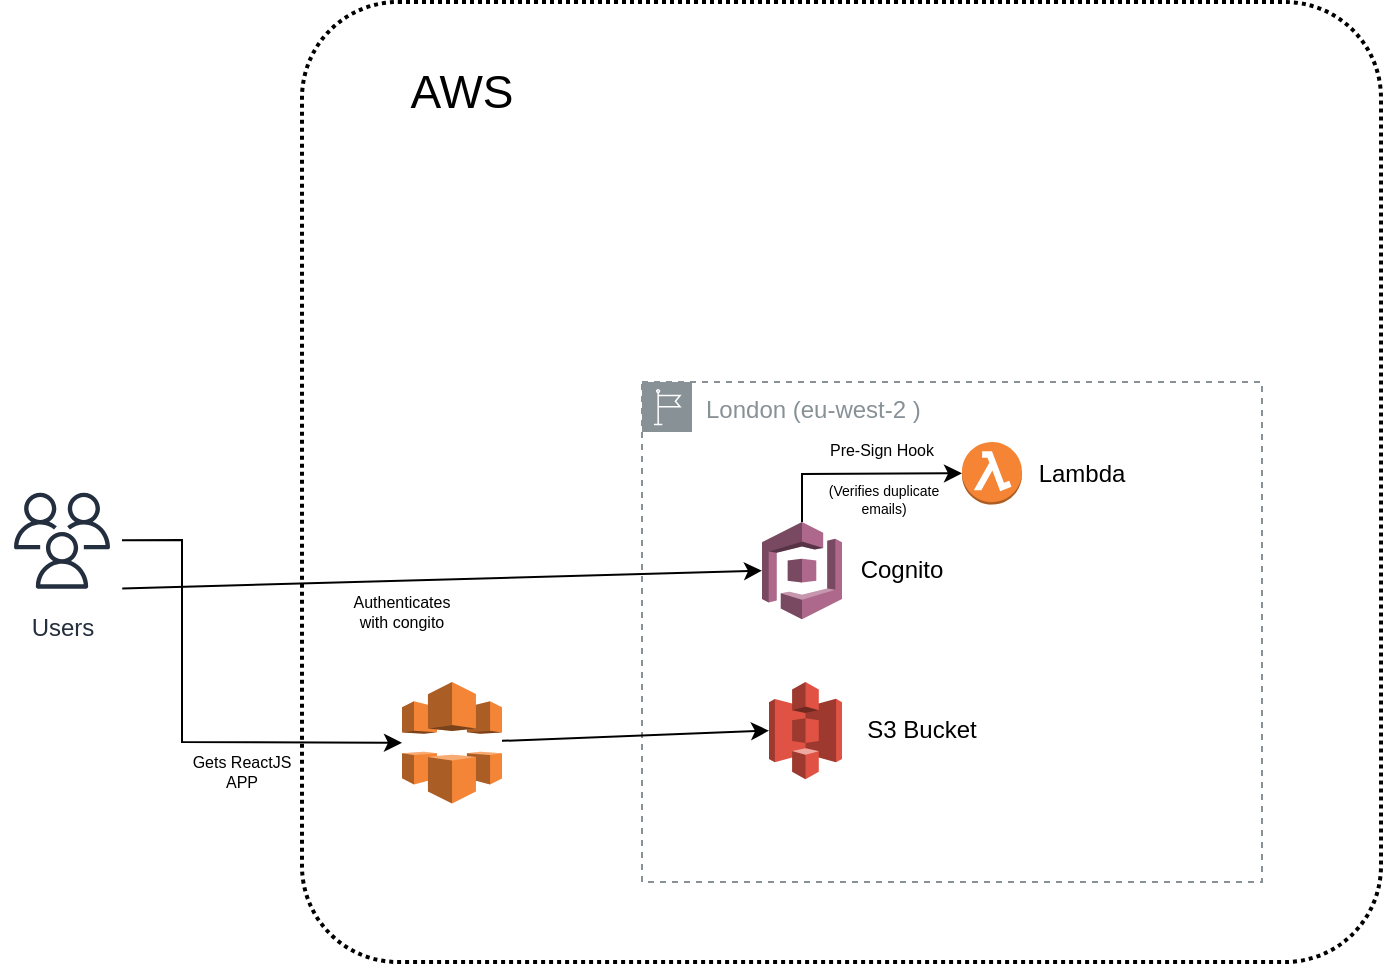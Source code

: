 <mxfile version="25.0.1">
  <diagram name="Page-1" id="hcYCtN8_S_0xtcqqv5wd">
    <mxGraphModel dx="1839" dy="579" grid="1" gridSize="10" guides="1" tooltips="1" connect="1" arrows="1" fold="1" page="1" pageScale="1" pageWidth="850" pageHeight="1100" math="0" shadow="0">
      <root>
        <mxCell id="0" />
        <mxCell id="1" parent="0" />
        <mxCell id="fTIwRrZ7sQjGESP2cGGb-5" value="London (eu-west-2&amp;nbsp;)" style="sketch=0;outlineConnect=0;gradientColor=none;html=1;whiteSpace=wrap;fontSize=12;fontStyle=0;shape=mxgraph.aws4.group;grIcon=mxgraph.aws4.group_region;strokeColor=#879196;fillColor=none;verticalAlign=top;align=left;spacingLeft=30;fontColor=#879196;dashed=1;" parent="1" vertex="1">
          <mxGeometry x="270" y="320" width="310" height="250" as="geometry" />
        </mxCell>
        <mxCell id="fTIwRrZ7sQjGESP2cGGb-4" value="" style="rounded=1;arcSize=10;dashed=1;fillColor=none;gradientColor=none;dashPattern=1 1;strokeWidth=2;" parent="1" vertex="1">
          <mxGeometry x="100" y="130" width="539.5" height="480" as="geometry" />
        </mxCell>
        <mxCell id="fTIwRrZ7sQjGESP2cGGb-1" value="" style="outlineConnect=0;dashed=0;verticalLabelPosition=bottom;verticalAlign=top;align=center;html=1;shape=mxgraph.aws3.cognito;fillColor=#AD688B;gradientColor=none;" parent="1" vertex="1">
          <mxGeometry x="330" y="390" width="40" height="48.63" as="geometry" />
        </mxCell>
        <mxCell id="fTIwRrZ7sQjGESP2cGGb-2" value="" style="outlineConnect=0;dashed=0;verticalLabelPosition=bottom;verticalAlign=top;align=center;html=1;shape=mxgraph.aws3.cloudfront;fillColor=#F58536;gradientColor=none;" parent="1" vertex="1">
          <mxGeometry x="150" y="470" width="50" height="60.79" as="geometry" />
        </mxCell>
        <mxCell id="fTIwRrZ7sQjGESP2cGGb-3" value="" style="outlineConnect=0;dashed=0;verticalLabelPosition=bottom;verticalAlign=top;align=center;html=1;shape=mxgraph.aws3.s3;fillColor=#E05243;gradientColor=none;" parent="1" vertex="1">
          <mxGeometry x="333.5" y="470" width="36.5" height="48.63" as="geometry" />
        </mxCell>
        <mxCell id="fTIwRrZ7sQjGESP2cGGb-6" value="AWS" style="text;html=1;align=center;verticalAlign=middle;whiteSpace=wrap;rounded=0;fontSize=23;" parent="1" vertex="1">
          <mxGeometry x="150" y="160" width="60" height="30" as="geometry" />
        </mxCell>
        <mxCell id="fTIwRrZ7sQjGESP2cGGb-7" value="Cognito" style="text;html=1;align=center;verticalAlign=middle;whiteSpace=wrap;rounded=0;" parent="1" vertex="1">
          <mxGeometry x="370" y="399.32" width="60" height="30" as="geometry" />
        </mxCell>
        <mxCell id="fTIwRrZ7sQjGESP2cGGb-8" value="S3 Bucket" style="text;html=1;align=center;verticalAlign=middle;whiteSpace=wrap;rounded=0;" parent="1" vertex="1">
          <mxGeometry x="380" y="479.32" width="60" height="30" as="geometry" />
        </mxCell>
        <mxCell id="fTIwRrZ7sQjGESP2cGGb-9" value="Users" style="sketch=0;outlineConnect=0;fontColor=#232F3E;gradientColor=none;strokeColor=#232F3E;fillColor=#ffffff;dashed=0;verticalLabelPosition=bottom;verticalAlign=top;align=center;html=1;fontSize=12;fontStyle=0;aspect=fixed;shape=mxgraph.aws4.resourceIcon;resIcon=mxgraph.aws4.users;" parent="1" vertex="1">
          <mxGeometry x="-50" y="369.32" width="60" height="60" as="geometry" />
        </mxCell>
        <mxCell id="fTIwRrZ7sQjGESP2cGGb-17" value="" style="endArrow=classic;html=1;rounded=0;entryX=0;entryY=0.5;entryDx=0;entryDy=0;entryPerimeter=0;" parent="1" source="fTIwRrZ7sQjGESP2cGGb-9" target="fTIwRrZ7sQjGESP2cGGb-2" edge="1">
          <mxGeometry width="50" height="50" relative="1" as="geometry">
            <mxPoint x="390" y="460" as="sourcePoint" />
            <mxPoint x="440" y="410" as="targetPoint" />
            <Array as="points">
              <mxPoint x="40" y="399" />
              <mxPoint x="40" y="500" />
            </Array>
          </mxGeometry>
        </mxCell>
        <mxCell id="fTIwRrZ7sQjGESP2cGGb-21" value="" style="endArrow=classic;html=1;rounded=0;entryX=0;entryY=0.5;entryDx=0;entryDy=0;entryPerimeter=0;exitX=1.002;exitY=0.899;exitDx=0;exitDy=0;exitPerimeter=0;" parent="1" source="fTIwRrZ7sQjGESP2cGGb-9" target="fTIwRrZ7sQjGESP2cGGb-1" edge="1">
          <mxGeometry width="50" height="50" relative="1" as="geometry">
            <mxPoint x="30" y="420" as="sourcePoint" />
            <mxPoint x="310" y="399.32" as="targetPoint" />
          </mxGeometry>
        </mxCell>
        <mxCell id="fTIwRrZ7sQjGESP2cGGb-23" value="Gets ReactJS APP" style="text;html=1;align=center;verticalAlign=middle;whiteSpace=wrap;rounded=0;fontSize=8;" parent="1" vertex="1">
          <mxGeometry x="40" y="500.0" width="60" height="30" as="geometry" />
        </mxCell>
        <mxCell id="fTIwRrZ7sQjGESP2cGGb-24" value="Authenticates with congito" style="text;html=1;align=center;verticalAlign=middle;whiteSpace=wrap;rounded=0;fontSize=8;" parent="1" vertex="1">
          <mxGeometry x="120" y="420.0" width="60" height="30" as="geometry" />
        </mxCell>
        <mxCell id="t1CLawWlc60ABvISlltT-2" value="" style="endArrow=classic;html=1;rounded=0;entryX=0;entryY=0.5;entryDx=0;entryDy=0;entryPerimeter=0;" edge="1" parent="1" source="fTIwRrZ7sQjGESP2cGGb-2" target="fTIwRrZ7sQjGESP2cGGb-3">
          <mxGeometry width="50" height="50" relative="1" as="geometry">
            <mxPoint x="320" y="510" as="sourcePoint" />
            <mxPoint x="370" y="460" as="targetPoint" />
          </mxGeometry>
        </mxCell>
        <mxCell id="t1CLawWlc60ABvISlltT-3" value="" style="outlineConnect=0;dashed=0;verticalLabelPosition=bottom;verticalAlign=top;align=center;html=1;shape=mxgraph.aws3.lambda_function;fillColor=#F58534;gradientColor=none;" vertex="1" parent="1">
          <mxGeometry x="430" y="350" width="30" height="31.31" as="geometry" />
        </mxCell>
        <mxCell id="t1CLawWlc60ABvISlltT-4" value="Lambda" style="text;html=1;align=center;verticalAlign=middle;whiteSpace=wrap;rounded=0;" vertex="1" parent="1">
          <mxGeometry x="460" y="351.31" width="60" height="30" as="geometry" />
        </mxCell>
        <mxCell id="t1CLawWlc60ABvISlltT-5" value="" style="endArrow=classic;html=1;rounded=0;exitX=0.5;exitY=0;exitDx=0;exitDy=0;exitPerimeter=0;entryX=0;entryY=0.5;entryDx=0;entryDy=0;entryPerimeter=0;" edge="1" parent="1" source="fTIwRrZ7sQjGESP2cGGb-1" target="t1CLawWlc60ABvISlltT-3">
          <mxGeometry width="50" height="50" relative="1" as="geometry">
            <mxPoint x="390" y="440" as="sourcePoint" />
            <mxPoint x="440" y="390" as="targetPoint" />
            <Array as="points">
              <mxPoint x="350" y="366" />
            </Array>
          </mxGeometry>
        </mxCell>
        <mxCell id="t1CLawWlc60ABvISlltT-6" value="Pre-Sign Hook" style="text;html=1;align=center;verticalAlign=middle;whiteSpace=wrap;rounded=0;fontSize=8;" vertex="1" parent="1">
          <mxGeometry x="360" y="339.32" width="60" height="30" as="geometry" />
        </mxCell>
        <mxCell id="t1CLawWlc60ABvISlltT-7" value="(Verifies duplicate emails)" style="text;html=1;align=center;verticalAlign=middle;whiteSpace=wrap;rounded=0;fontSize=7;" vertex="1" parent="1">
          <mxGeometry x="361" y="364" width="60" height="30" as="geometry" />
        </mxCell>
      </root>
    </mxGraphModel>
  </diagram>
</mxfile>
